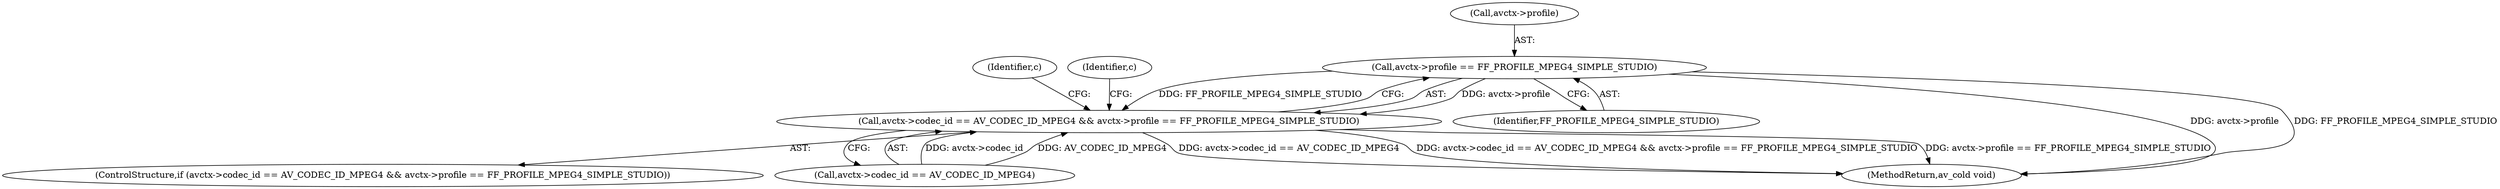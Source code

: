 digraph "0_FFmpeg_b3332a182f8ba33a34542e4a0370f38b914ccf7d@pointer" {
"1000220" [label="(Call,avctx->profile == FF_PROFILE_MPEG4_SIMPLE_STUDIO)"];
"1000214" [label="(Call,avctx->codec_id == AV_CODEC_ID_MPEG4 && avctx->profile == FF_PROFILE_MPEG4_SIMPLE_STUDIO)"];
"1000224" [label="(Identifier,FF_PROFILE_MPEG4_SIMPLE_STUDIO)"];
"1000227" [label="(Identifier,c)"];
"1000428" [label="(MethodReturn,av_cold void)"];
"1000213" [label="(ControlStructure,if (avctx->codec_id == AV_CODEC_ID_MPEG4 && avctx->profile == FF_PROFILE_MPEG4_SIMPLE_STUDIO))"];
"1000221" [label="(Call,avctx->profile)"];
"1000220" [label="(Call,avctx->profile == FF_PROFILE_MPEG4_SIMPLE_STUDIO)"];
"1000215" [label="(Call,avctx->codec_id == AV_CODEC_ID_MPEG4)"];
"1000234" [label="(Identifier,c)"];
"1000214" [label="(Call,avctx->codec_id == AV_CODEC_ID_MPEG4 && avctx->profile == FF_PROFILE_MPEG4_SIMPLE_STUDIO)"];
"1000220" -> "1000214"  [label="AST: "];
"1000220" -> "1000224"  [label="CFG: "];
"1000221" -> "1000220"  [label="AST: "];
"1000224" -> "1000220"  [label="AST: "];
"1000214" -> "1000220"  [label="CFG: "];
"1000220" -> "1000428"  [label="DDG: avctx->profile"];
"1000220" -> "1000428"  [label="DDG: FF_PROFILE_MPEG4_SIMPLE_STUDIO"];
"1000220" -> "1000214"  [label="DDG: avctx->profile"];
"1000220" -> "1000214"  [label="DDG: FF_PROFILE_MPEG4_SIMPLE_STUDIO"];
"1000214" -> "1000213"  [label="AST: "];
"1000214" -> "1000215"  [label="CFG: "];
"1000215" -> "1000214"  [label="AST: "];
"1000227" -> "1000214"  [label="CFG: "];
"1000234" -> "1000214"  [label="CFG: "];
"1000214" -> "1000428"  [label="DDG: avctx->codec_id == AV_CODEC_ID_MPEG4 && avctx->profile == FF_PROFILE_MPEG4_SIMPLE_STUDIO"];
"1000214" -> "1000428"  [label="DDG: avctx->profile == FF_PROFILE_MPEG4_SIMPLE_STUDIO"];
"1000214" -> "1000428"  [label="DDG: avctx->codec_id == AV_CODEC_ID_MPEG4"];
"1000215" -> "1000214"  [label="DDG: avctx->codec_id"];
"1000215" -> "1000214"  [label="DDG: AV_CODEC_ID_MPEG4"];
}

